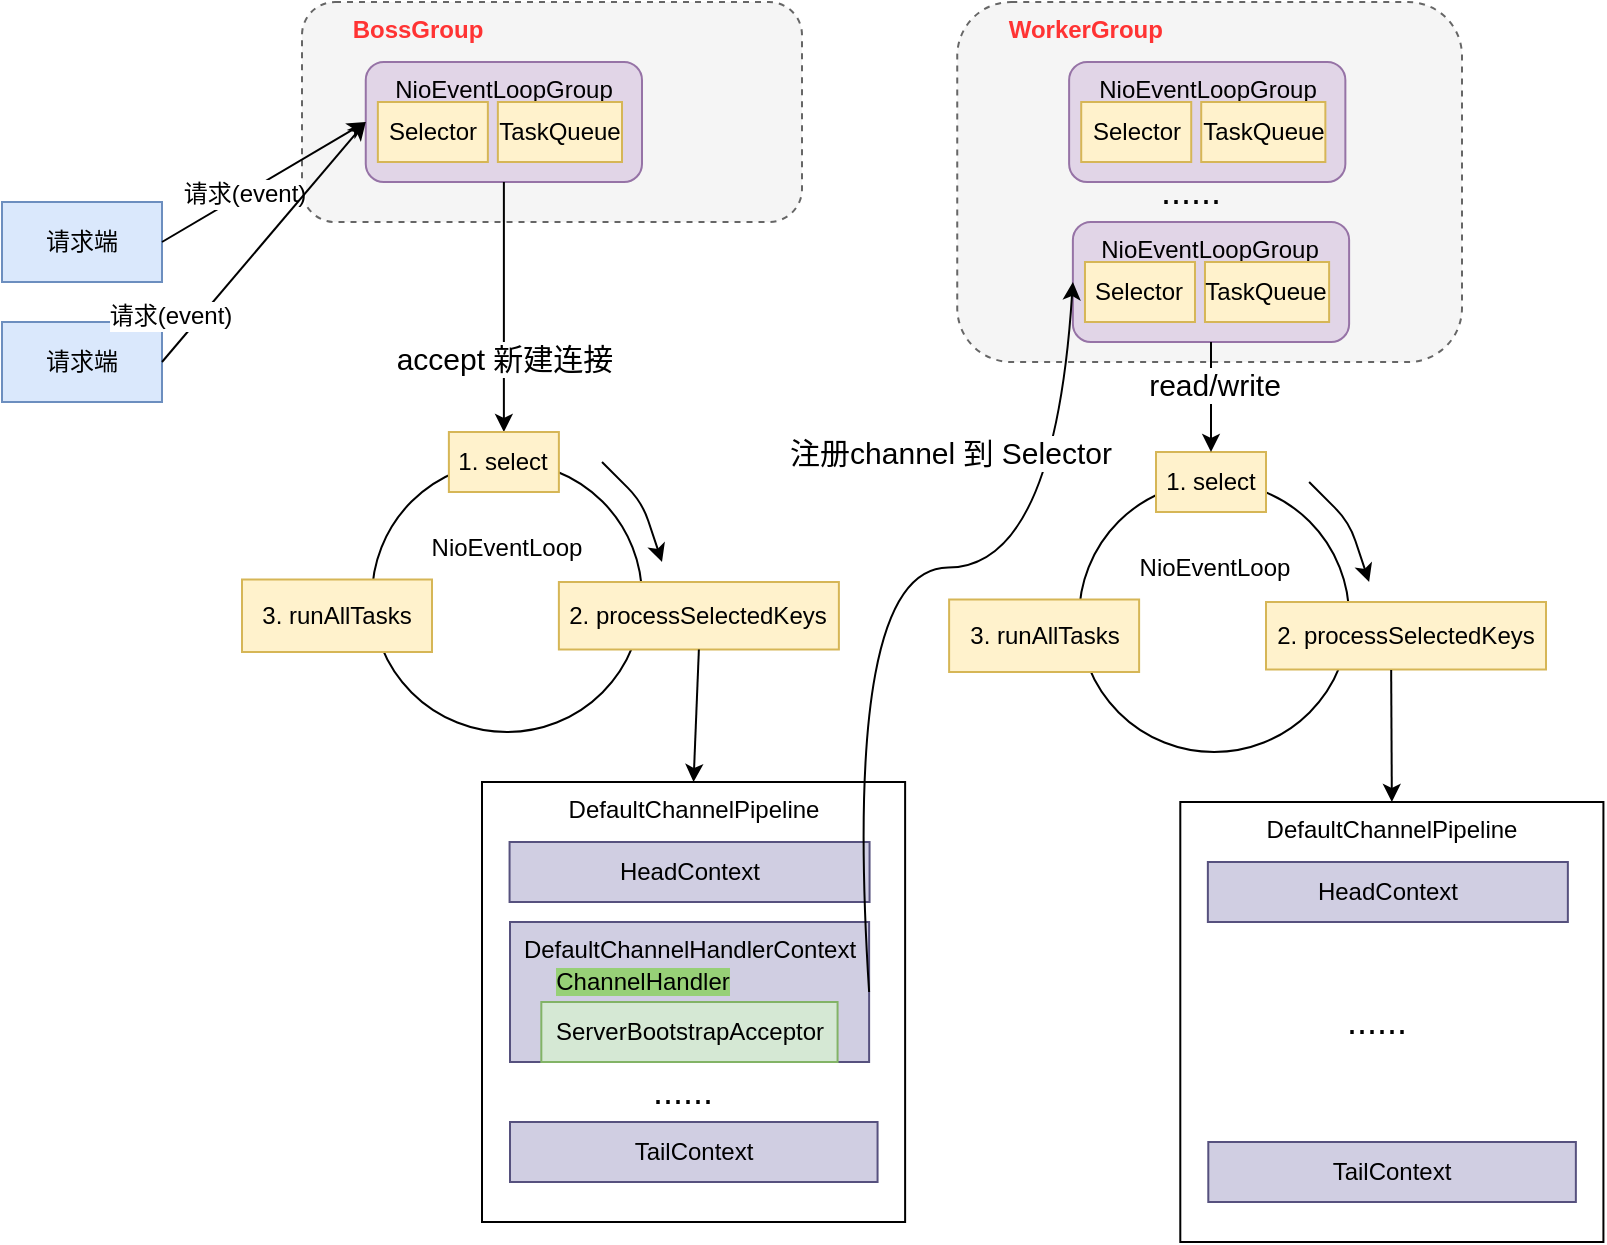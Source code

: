 <mxfile version="13.3.0" type="github">
  <diagram id="g2mtdsYEgcs9JWB7zgiM" name="Page-1">
    <mxGraphModel dx="1426" dy="-235" grid="1" gridSize="10" guides="1" tooltips="1" connect="1" arrows="1" fold="1" page="1" pageScale="1" pageWidth="850" pageHeight="1100" math="0" shadow="0">
      <root>
        <mxCell id="0" />
        <mxCell id="1" parent="0" />
        <mxCell id="olm5wSNEsJc9r0WwJ6Rd-115" value="&lt;b&gt;&lt;font color=&quot;#ff3333&quot;&gt;&amp;nbsp; &amp;nbsp; &amp;nbsp; &amp;nbsp;WorkerGroup&lt;/font&gt;&lt;/b&gt;" style="rounded=1;whiteSpace=wrap;html=1;verticalAlign=top;align=left;dashed=1;fillColor=#f5f5f5;strokeColor=#666666;fontColor=#333333;" parent="1" vertex="1">
          <mxGeometry x="517.62" y="1210" width="252.38" height="180" as="geometry" />
        </mxCell>
        <mxCell id="olm5wSNEsJc9r0WwJ6Rd-87" value="DefaultChannelPipeline" style="rounded=0;whiteSpace=wrap;html=1;verticalAlign=top;" parent="1" vertex="1">
          <mxGeometry x="280" y="1600" width="211.56" height="220" as="geometry" />
        </mxCell>
        <mxCell id="olm5wSNEsJc9r0WwJ6Rd-97" value="DefaultChannelHandlerContext" style="rounded=0;whiteSpace=wrap;html=1;verticalAlign=top;fillColor=#d0cee2;strokeColor=#56517e;" parent="1" vertex="1">
          <mxGeometry x="294.0" y="1670" width="179.56" height="70" as="geometry" />
        </mxCell>
        <mxCell id="olm5wSNEsJc9r0WwJ6Rd-72" value="&lt;br&gt;&lt;br&gt;NioEventLoop" style="ellipse;whiteSpace=wrap;html=1;aspect=fixed;verticalAlign=top;" parent="1" vertex="1">
          <mxGeometry x="225" y="1440" width="135" height="135" as="geometry" />
        </mxCell>
        <mxCell id="olm5wSNEsJc9r0WwJ6Rd-5" value="&lt;b&gt;&lt;font color=&quot;#ff3333&quot;&gt;&amp;nbsp; &amp;nbsp; &amp;nbsp; &amp;nbsp;BossGroup&lt;/font&gt;&lt;/b&gt;" style="rounded=1;whiteSpace=wrap;html=1;verticalAlign=top;align=left;dashed=1;fillColor=#f5f5f5;strokeColor=#666666;fontColor=#333333;" parent="1" vertex="1">
          <mxGeometry x="190" y="1210" width="250" height="110" as="geometry" />
        </mxCell>
        <mxCell id="olm5wSNEsJc9r0WwJ6Rd-6" value="NioEventLoopGroup" style="rounded=1;whiteSpace=wrap;html=1;verticalAlign=top;fillColor=#e1d5e7;strokeColor=#9673a6;" parent="1" vertex="1">
          <mxGeometry x="221.88" y="1240" width="138.12" height="60" as="geometry" />
        </mxCell>
        <mxCell id="olm5wSNEsJc9r0WwJ6Rd-7" value="请求端" style="rounded=0;whiteSpace=wrap;html=1;fillColor=#dae8fc;strokeColor=#6c8ebf;" parent="1" vertex="1">
          <mxGeometry x="40" y="1310" width="80" height="40" as="geometry" />
        </mxCell>
        <mxCell id="olm5wSNEsJc9r0WwJ6Rd-8" value="请求端" style="rounded=0;whiteSpace=wrap;html=1;fillColor=#dae8fc;strokeColor=#6c8ebf;" parent="1" vertex="1">
          <mxGeometry x="40" y="1370" width="80" height="40" as="geometry" />
        </mxCell>
        <mxCell id="olm5wSNEsJc9r0WwJ6Rd-9" value="TaskQueue" style="rounded=0;whiteSpace=wrap;html=1;fillColor=#fff2cc;strokeColor=#d6b656;" parent="1" vertex="1">
          <mxGeometry x="287.93" y="1260" width="62.07" height="30" as="geometry" />
        </mxCell>
        <mxCell id="olm5wSNEsJc9r0WwJ6Rd-14" value="" style="endArrow=classic;html=1;exitX=1;exitY=0.5;exitDx=0;exitDy=0;entryX=0;entryY=0.5;entryDx=0;entryDy=0;" parent="1" source="olm5wSNEsJc9r0WwJ6Rd-7" target="olm5wSNEsJc9r0WwJ6Rd-6" edge="1">
          <mxGeometry width="50" height="50" relative="1" as="geometry">
            <mxPoint x="510" y="1480" as="sourcePoint" />
            <mxPoint x="560" y="1430" as="targetPoint" />
          </mxGeometry>
        </mxCell>
        <mxCell id="olm5wSNEsJc9r0WwJ6Rd-15" value="请求(event)" style="text;html=1;align=center;verticalAlign=middle;resizable=0;points=[];labelBackgroundColor=#ffffff;" parent="olm5wSNEsJc9r0WwJ6Rd-14" vertex="1" connectable="0">
          <mxGeometry x="-0.2" relative="1" as="geometry">
            <mxPoint as="offset" />
          </mxGeometry>
        </mxCell>
        <mxCell id="olm5wSNEsJc9r0WwJ6Rd-16" value="" style="endArrow=classic;html=1;exitX=1;exitY=0.5;exitDx=0;exitDy=0;entryX=0;entryY=0.5;entryDx=0;entryDy=0;" parent="1" source="olm5wSNEsJc9r0WwJ6Rd-8" target="olm5wSNEsJc9r0WwJ6Rd-6" edge="1">
          <mxGeometry width="50" height="50" relative="1" as="geometry">
            <mxPoint x="510" y="1480" as="sourcePoint" />
            <mxPoint x="560" y="1430" as="targetPoint" />
          </mxGeometry>
        </mxCell>
        <mxCell id="olm5wSNEsJc9r0WwJ6Rd-17" value="请求(event)" style="text;html=1;align=center;verticalAlign=middle;resizable=0;points=[];labelBackgroundColor=#ffffff;" parent="olm5wSNEsJc9r0WwJ6Rd-16" vertex="1" connectable="0">
          <mxGeometry x="-0.292" y="2" relative="1" as="geometry">
            <mxPoint x="-30.17" y="20.51" as="offset" />
          </mxGeometry>
        </mxCell>
        <mxCell id="olm5wSNEsJc9r0WwJ6Rd-18" value="" style="endArrow=classic;html=1;exitX=0.5;exitY=1;exitDx=0;exitDy=0;entryX=0.5;entryY=0;entryDx=0;entryDy=0;" parent="1" source="olm5wSNEsJc9r0WwJ6Rd-6" target="olm5wSNEsJc9r0WwJ6Rd-35" edge="1">
          <mxGeometry width="50" height="50" relative="1" as="geometry">
            <mxPoint x="505.43" y="1440" as="sourcePoint" />
            <mxPoint x="291" y="1420" as="targetPoint" />
          </mxGeometry>
        </mxCell>
        <mxCell id="olm5wSNEsJc9r0WwJ6Rd-19" value="accept 新建连接" style="text;html=1;align=center;verticalAlign=middle;resizable=0;points=[];labelBackgroundColor=#ffffff;fontSize=15;" parent="olm5wSNEsJc9r0WwJ6Rd-18" vertex="1" connectable="0">
          <mxGeometry x="-0.099" y="3" relative="1" as="geometry">
            <mxPoint x="-3.03" y="31" as="offset" />
          </mxGeometry>
        </mxCell>
        <mxCell id="olm5wSNEsJc9r0WwJ6Rd-23" value="Selector" style="rounded=0;whiteSpace=wrap;html=1;fillColor=#fff2cc;strokeColor=#d6b656;" parent="1" vertex="1">
          <mxGeometry x="227.93" y="1260" width="55" height="30" as="geometry" />
        </mxCell>
        <mxCell id="olm5wSNEsJc9r0WwJ6Rd-35" value="1. select" style="rounded=0;whiteSpace=wrap;html=1;fillColor=#fff2cc;strokeColor=#d6b656;" parent="1" vertex="1">
          <mxGeometry x="263.44" y="1425" width="55" height="30" as="geometry" />
        </mxCell>
        <mxCell id="olm5wSNEsJc9r0WwJ6Rd-73" value="2. processSelectedKeys" style="rounded=0;whiteSpace=wrap;html=1;fillColor=#fff2cc;strokeColor=#d6b656;" parent="1" vertex="1">
          <mxGeometry x="318.44" y="1500" width="140" height="33.75" as="geometry" />
        </mxCell>
        <mxCell id="olm5wSNEsJc9r0WwJ6Rd-75" value="3. runAllTasks" style="rounded=0;whiteSpace=wrap;html=1;fillColor=#fff2cc;strokeColor=#d6b656;" parent="1" vertex="1">
          <mxGeometry x="160" y="1498.75" width="95" height="36.25" as="geometry" />
        </mxCell>
        <mxCell id="olm5wSNEsJc9r0WwJ6Rd-76" value="" style="endArrow=classic;html=1;" parent="1" edge="1">
          <mxGeometry width="50" height="50" relative="1" as="geometry">
            <mxPoint x="340" y="1440" as="sourcePoint" />
            <mxPoint x="370" y="1490" as="targetPoint" />
            <Array as="points">
              <mxPoint x="360" y="1460" />
            </Array>
          </mxGeometry>
        </mxCell>
        <mxCell id="olm5wSNEsJc9r0WwJ6Rd-80" value="NioEventLoopGroup" style="rounded=1;whiteSpace=wrap;html=1;verticalAlign=top;fillColor=#e1d5e7;strokeColor=#9673a6;" parent="1" vertex="1">
          <mxGeometry x="573.56" y="1240" width="138.12" height="60" as="geometry" />
        </mxCell>
        <mxCell id="olm5wSNEsJc9r0WwJ6Rd-81" value="TaskQueue" style="rounded=0;whiteSpace=wrap;html=1;fillColor=#fff2cc;strokeColor=#d6b656;" parent="1" vertex="1">
          <mxGeometry x="639.61" y="1260" width="62.07" height="30" as="geometry" />
        </mxCell>
        <mxCell id="olm5wSNEsJc9r0WwJ6Rd-82" value="Selector" style="rounded=0;whiteSpace=wrap;html=1;fillColor=#fff2cc;strokeColor=#d6b656;" parent="1" vertex="1">
          <mxGeometry x="579.61" y="1260" width="55" height="30" as="geometry" />
        </mxCell>
        <mxCell id="olm5wSNEsJc9r0WwJ6Rd-83" value="NioEventLoopGroup" style="rounded=1;whiteSpace=wrap;html=1;verticalAlign=top;fillColor=#e1d5e7;strokeColor=#9673a6;" parent="1" vertex="1">
          <mxGeometry x="575.44" y="1320" width="138.12" height="60" as="geometry" />
        </mxCell>
        <mxCell id="olm5wSNEsJc9r0WwJ6Rd-84" value="TaskQueue" style="rounded=0;whiteSpace=wrap;html=1;fillColor=#fff2cc;strokeColor=#d6b656;" parent="1" vertex="1">
          <mxGeometry x="641.49" y="1340" width="62.07" height="30" as="geometry" />
        </mxCell>
        <mxCell id="olm5wSNEsJc9r0WwJ6Rd-85" value="Selector" style="rounded=0;whiteSpace=wrap;html=1;fillColor=#fff2cc;strokeColor=#d6b656;" parent="1" vertex="1">
          <mxGeometry x="581.49" y="1340" width="55" height="30" as="geometry" />
        </mxCell>
        <mxCell id="olm5wSNEsJc9r0WwJ6Rd-86" value="" style="endArrow=classic;html=1;exitX=0.5;exitY=1;exitDx=0;exitDy=0;entryX=0.5;entryY=0;entryDx=0;entryDy=0;" parent="1" source="olm5wSNEsJc9r0WwJ6Rd-73" target="olm5wSNEsJc9r0WwJ6Rd-87" edge="1">
          <mxGeometry width="50" height="50" relative="1" as="geometry">
            <mxPoint x="700" y="1550" as="sourcePoint" />
            <mxPoint x="380" y="1590" as="targetPoint" />
          </mxGeometry>
        </mxCell>
        <mxCell id="olm5wSNEsJc9r0WwJ6Rd-88" value="&lt;br&gt;&lt;br&gt;NioEventLoop" style="ellipse;whiteSpace=wrap;html=1;aspect=fixed;verticalAlign=top;" parent="1" vertex="1">
          <mxGeometry x="578.56" y="1450" width="135" height="135" as="geometry" />
        </mxCell>
        <mxCell id="olm5wSNEsJc9r0WwJ6Rd-89" value="1. select" style="rounded=0;whiteSpace=wrap;html=1;fillColor=#fff2cc;strokeColor=#d6b656;" parent="1" vertex="1">
          <mxGeometry x="617" y="1435" width="55" height="30" as="geometry" />
        </mxCell>
        <mxCell id="olm5wSNEsJc9r0WwJ6Rd-90" value="2. processSelectedKeys" style="rounded=0;whiteSpace=wrap;html=1;fillColor=#fff2cc;strokeColor=#d6b656;" parent="1" vertex="1">
          <mxGeometry x="672" y="1510" width="140" height="33.75" as="geometry" />
        </mxCell>
        <mxCell id="olm5wSNEsJc9r0WwJ6Rd-91" value="3. runAllTasks" style="rounded=0;whiteSpace=wrap;html=1;fillColor=#fff2cc;strokeColor=#d6b656;" parent="1" vertex="1">
          <mxGeometry x="513.56" y="1508.75" width="95" height="36.25" as="geometry" />
        </mxCell>
        <mxCell id="olm5wSNEsJc9r0WwJ6Rd-92" value="" style="endArrow=classic;html=1;" parent="1" edge="1">
          <mxGeometry width="50" height="50" relative="1" as="geometry">
            <mxPoint x="693.56" y="1450" as="sourcePoint" />
            <mxPoint x="723.56" y="1500" as="targetPoint" />
            <Array as="points">
              <mxPoint x="713.56" y="1470" />
            </Array>
          </mxGeometry>
        </mxCell>
        <mxCell id="olm5wSNEsJc9r0WwJ6Rd-93" value="" style="endArrow=classic;html=1;exitX=0.447;exitY=1.007;exitDx=0;exitDy=0;exitPerimeter=0;entryX=0.5;entryY=0;entryDx=0;entryDy=0;" parent="1" source="olm5wSNEsJc9r0WwJ6Rd-90" target="olm5wSNEsJc9r0WwJ6Rd-108" edge="1">
          <mxGeometry width="50" height="50" relative="1" as="geometry">
            <mxPoint x="1053.56" y="1560" as="sourcePoint" />
            <mxPoint x="733.56" y="1600" as="targetPoint" />
          </mxGeometry>
        </mxCell>
        <mxCell id="olm5wSNEsJc9r0WwJ6Rd-94" value="HeadContext" style="rounded=0;whiteSpace=wrap;html=1;fillColor=#d0cee2;strokeColor=#56517e;" parent="1" vertex="1">
          <mxGeometry x="293.78" y="1630" width="180" height="30" as="geometry" />
        </mxCell>
        <mxCell id="olm5wSNEsJc9r0WwJ6Rd-95" value="ServerBootstrapAcceptor" style="rounded=0;whiteSpace=wrap;html=1;fillColor=#d5e8d4;strokeColor=#82b366;" parent="1" vertex="1">
          <mxGeometry x="309.66" y="1710" width="148.12" height="30" as="geometry" />
        </mxCell>
        <mxCell id="olm5wSNEsJc9r0WwJ6Rd-96" value="TailContext" style="rounded=0;whiteSpace=wrap;html=1;fillColor=#d0cee2;strokeColor=#56517e;" parent="1" vertex="1">
          <mxGeometry x="294.0" y="1770" width="183.78" height="30" as="geometry" />
        </mxCell>
        <mxCell id="olm5wSNEsJc9r0WwJ6Rd-98" value="&lt;font style=&quot;background-color: rgb(151 , 208 , 119)&quot;&gt;ChannelHandler&lt;/font&gt;" style="text;html=1;align=center;verticalAlign=middle;resizable=0;points=[];autosize=1;" parent="1" vertex="1">
          <mxGeometry x="309.66" y="1690" width="100" height="20" as="geometry" />
        </mxCell>
        <mxCell id="olm5wSNEsJc9r0WwJ6Rd-99" value="......" style="text;html=1;align=center;verticalAlign=middle;resizable=0;points=[];autosize=1;fontSize=18;" parent="1" vertex="1">
          <mxGeometry x="355.28" y="1740" width="50" height="30" as="geometry" />
        </mxCell>
        <mxCell id="olm5wSNEsJc9r0WwJ6Rd-103" value="" style="curved=1;endArrow=classic;html=1;fontSize=15;entryX=0;entryY=0.5;entryDx=0;entryDy=0;exitX=1;exitY=0.5;exitDx=0;exitDy=0;" parent="1" source="olm5wSNEsJc9r0WwJ6Rd-97" target="olm5wSNEsJc9r0WwJ6Rd-83" edge="1">
          <mxGeometry width="50" height="50" relative="1" as="geometry">
            <mxPoint x="566.22" y="1542.5" as="sourcePoint" />
            <mxPoint x="616.22" y="1492.5" as="targetPoint" />
            <Array as="points">
              <mxPoint x="460" y="1493" />
              <mxPoint x="566.22" y="1492.5" />
            </Array>
          </mxGeometry>
        </mxCell>
        <mxCell id="olm5wSNEsJc9r0WwJ6Rd-104" value="注册channel 到 Selector" style="edgeLabel;html=1;align=center;verticalAlign=middle;resizable=0;points=[];fontSize=15;" parent="olm5wSNEsJc9r0WwJ6Rd-103" vertex="1" connectable="0">
          <mxGeometry x="0.578" y="-1" relative="1" as="geometry">
            <mxPoint x="-56.59" y="-12.31" as="offset" />
          </mxGeometry>
        </mxCell>
        <mxCell id="olm5wSNEsJc9r0WwJ6Rd-105" value="......" style="text;html=1;align=center;verticalAlign=middle;resizable=0;points=[];autosize=1;fontSize=18;" parent="1" vertex="1">
          <mxGeometry x="608.56" y="1290" width="50" height="30" as="geometry" />
        </mxCell>
        <mxCell id="olm5wSNEsJc9r0WwJ6Rd-106" value="" style="endArrow=classic;html=1;fontSize=15;exitX=0.5;exitY=1;exitDx=0;exitDy=0;entryX=0.5;entryY=0;entryDx=0;entryDy=0;" parent="1" source="olm5wSNEsJc9r0WwJ6Rd-83" target="olm5wSNEsJc9r0WwJ6Rd-89" edge="1">
          <mxGeometry width="50" height="50" relative="1" as="geometry">
            <mxPoint x="750.71" y="1580" as="sourcePoint" />
            <mxPoint x="800.71" y="1530" as="targetPoint" />
          </mxGeometry>
        </mxCell>
        <mxCell id="olm5wSNEsJc9r0WwJ6Rd-107" value="read/write" style="edgeLabel;html=1;align=center;verticalAlign=middle;resizable=0;points=[];fontSize=15;" parent="olm5wSNEsJc9r0WwJ6Rd-106" vertex="1" connectable="0">
          <mxGeometry x="-0.367" y="1" relative="1" as="geometry">
            <mxPoint x="0.56" y="3" as="offset" />
          </mxGeometry>
        </mxCell>
        <mxCell id="olm5wSNEsJc9r0WwJ6Rd-108" value="DefaultChannelPipeline" style="rounded=0;whiteSpace=wrap;html=1;verticalAlign=top;" parent="1" vertex="1">
          <mxGeometry x="629.15" y="1610" width="211.56" height="220" as="geometry" />
        </mxCell>
        <mxCell id="olm5wSNEsJc9r0WwJ6Rd-110" value="HeadContext" style="rounded=0;whiteSpace=wrap;html=1;fillColor=#d0cee2;strokeColor=#56517e;" parent="1" vertex="1">
          <mxGeometry x="642.93" y="1640" width="180" height="30" as="geometry" />
        </mxCell>
        <mxCell id="olm5wSNEsJc9r0WwJ6Rd-112" value="TailContext" style="rounded=0;whiteSpace=wrap;html=1;fillColor=#d0cee2;strokeColor=#56517e;" parent="1" vertex="1">
          <mxGeometry x="643.15" y="1780" width="183.78" height="30" as="geometry" />
        </mxCell>
        <mxCell id="olm5wSNEsJc9r0WwJ6Rd-114" value="......" style="text;html=1;align=center;verticalAlign=middle;resizable=0;points=[];autosize=1;fontSize=18;" parent="1" vertex="1">
          <mxGeometry x="701.68" y="1705" width="50" height="30" as="geometry" />
        </mxCell>
      </root>
    </mxGraphModel>
  </diagram>
</mxfile>
